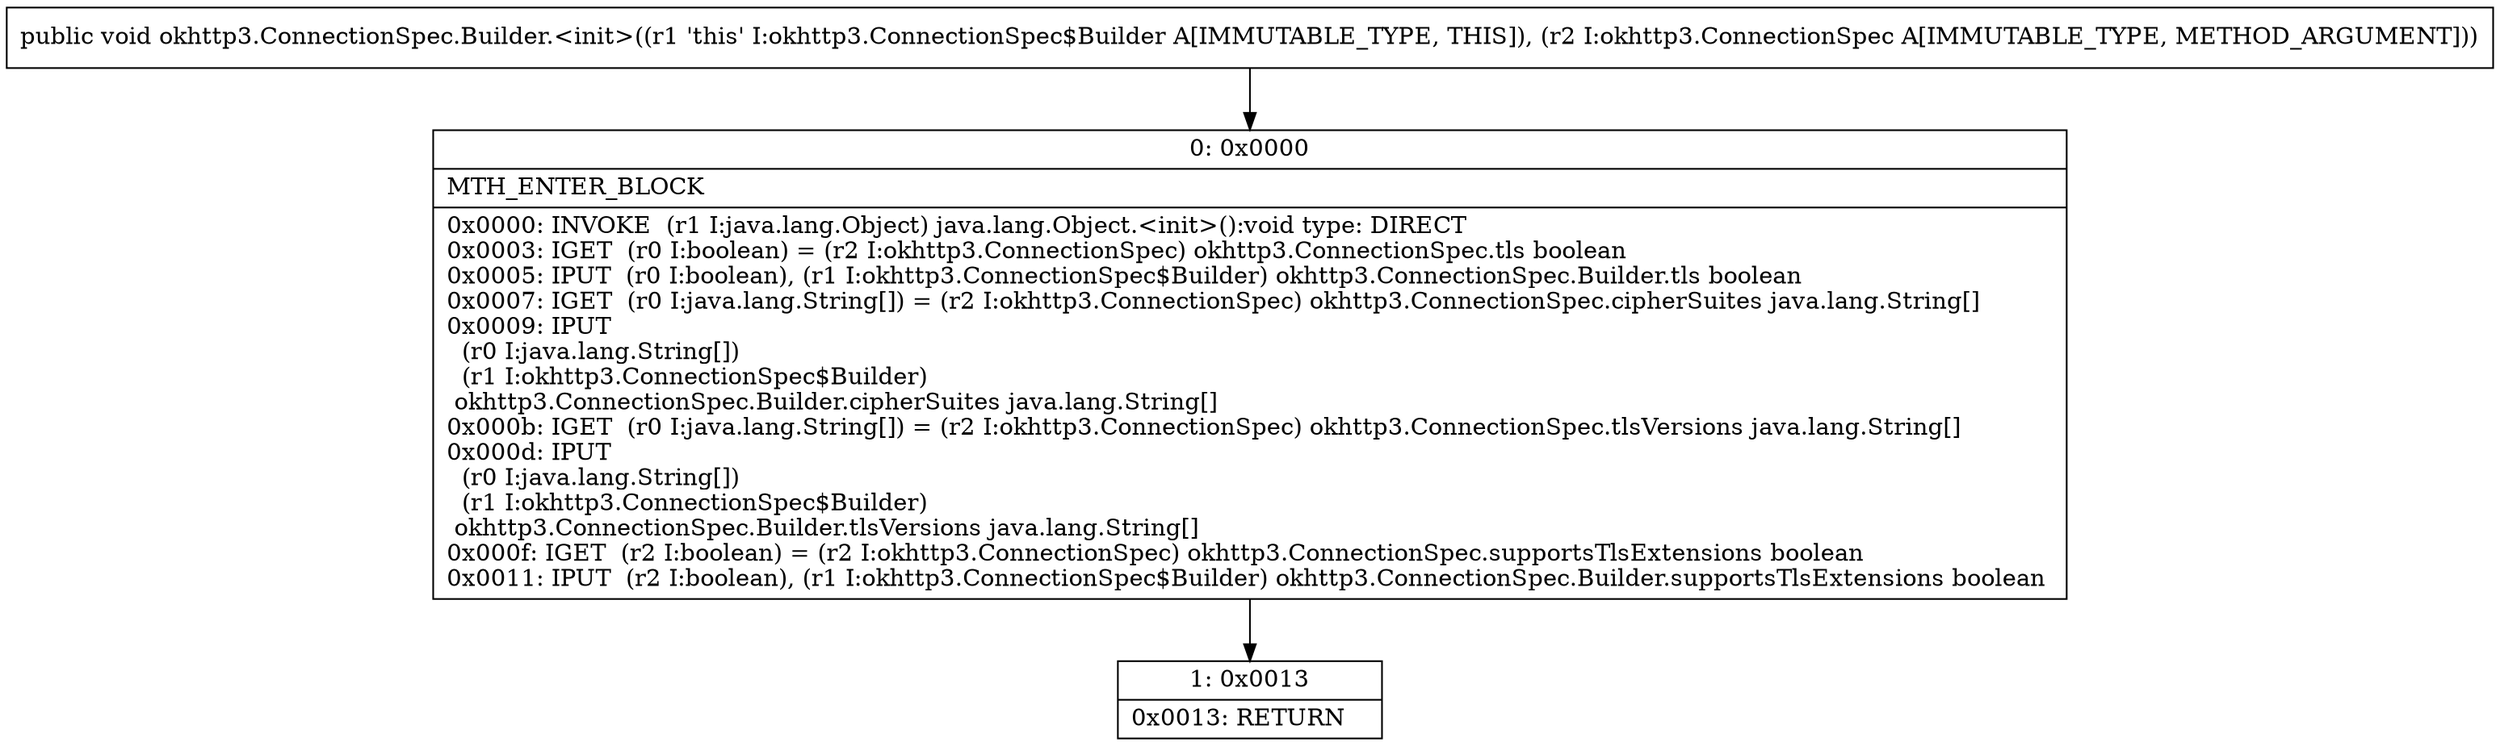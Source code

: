digraph "CFG forokhttp3.ConnectionSpec.Builder.\<init\>(Lokhttp3\/ConnectionSpec;)V" {
Node_0 [shape=record,label="{0\:\ 0x0000|MTH_ENTER_BLOCK\l|0x0000: INVOKE  (r1 I:java.lang.Object) java.lang.Object.\<init\>():void type: DIRECT \l0x0003: IGET  (r0 I:boolean) = (r2 I:okhttp3.ConnectionSpec) okhttp3.ConnectionSpec.tls boolean \l0x0005: IPUT  (r0 I:boolean), (r1 I:okhttp3.ConnectionSpec$Builder) okhttp3.ConnectionSpec.Builder.tls boolean \l0x0007: IGET  (r0 I:java.lang.String[]) = (r2 I:okhttp3.ConnectionSpec) okhttp3.ConnectionSpec.cipherSuites java.lang.String[] \l0x0009: IPUT  \l  (r0 I:java.lang.String[])\l  (r1 I:okhttp3.ConnectionSpec$Builder)\l okhttp3.ConnectionSpec.Builder.cipherSuites java.lang.String[] \l0x000b: IGET  (r0 I:java.lang.String[]) = (r2 I:okhttp3.ConnectionSpec) okhttp3.ConnectionSpec.tlsVersions java.lang.String[] \l0x000d: IPUT  \l  (r0 I:java.lang.String[])\l  (r1 I:okhttp3.ConnectionSpec$Builder)\l okhttp3.ConnectionSpec.Builder.tlsVersions java.lang.String[] \l0x000f: IGET  (r2 I:boolean) = (r2 I:okhttp3.ConnectionSpec) okhttp3.ConnectionSpec.supportsTlsExtensions boolean \l0x0011: IPUT  (r2 I:boolean), (r1 I:okhttp3.ConnectionSpec$Builder) okhttp3.ConnectionSpec.Builder.supportsTlsExtensions boolean \l}"];
Node_1 [shape=record,label="{1\:\ 0x0013|0x0013: RETURN   \l}"];
MethodNode[shape=record,label="{public void okhttp3.ConnectionSpec.Builder.\<init\>((r1 'this' I:okhttp3.ConnectionSpec$Builder A[IMMUTABLE_TYPE, THIS]), (r2 I:okhttp3.ConnectionSpec A[IMMUTABLE_TYPE, METHOD_ARGUMENT])) }"];
MethodNode -> Node_0;
Node_0 -> Node_1;
}


